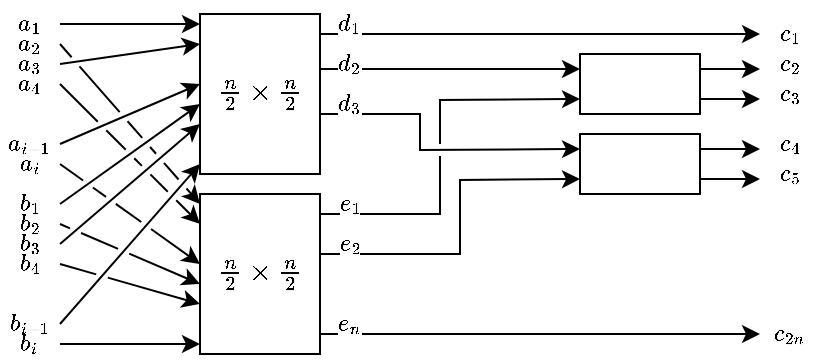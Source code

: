 <mxfile version="17.4.0" type="device"><diagram id="AXU2vS69bNFN8YyILP7C" name="Page-1"><mxGraphModel dx="711" dy="355" grid="1" gridSize="10" guides="1" tooltips="1" connect="1" arrows="1" fold="1" page="1" pageScale="1" pageWidth="827" pageHeight="1169" math="1" shadow="0"><root><mxCell id="0"/><mxCell id="1" parent="0"/><mxCell id="QBhUwlZUuIag10NMgBeO-1" value="\(\frac{n}{2} \times \frac{n}{2}\)" style="rounded=0;whiteSpace=wrap;html=1;direction=south;" parent="1" vertex="1"><mxGeometry x="200" y="40" width="60" height="80" as="geometry"/></mxCell><mxCell id="QBhUwlZUuIag10NMgBeO-7" value="&lt;div style=&quot;font-size: 10px;&quot;&gt;\(a_1\)&lt;/div&gt;" style="text;html=1;strokeColor=none;fillColor=none;align=center;verticalAlign=middle;whiteSpace=wrap;rounded=0;labelBackgroundColor=none;fontSize=10;" parent="1" vertex="1"><mxGeometry x="100" y="40" width="30" height="10" as="geometry"/></mxCell><mxCell id="QBhUwlZUuIag10NMgBeO-13" value="&lt;div style=&quot;font-size: 10px&quot;&gt;\(a_2\)&lt;/div&gt;" style="text;html=1;strokeColor=none;fillColor=none;align=center;verticalAlign=middle;whiteSpace=wrap;rounded=0;labelBackgroundColor=none;fontSize=10;" parent="1" vertex="1"><mxGeometry x="100" y="50" width="30" height="10" as="geometry"/></mxCell><mxCell id="QBhUwlZUuIag10NMgBeO-14" value="&lt;div style=&quot;font-size: 10px&quot;&gt;\(a_3\)&lt;/div&gt;" style="text;html=1;strokeColor=none;fillColor=none;align=center;verticalAlign=middle;whiteSpace=wrap;rounded=0;labelBackgroundColor=none;fontSize=10;" parent="1" vertex="1"><mxGeometry x="100" y="60" width="30" height="10" as="geometry"/></mxCell><mxCell id="QBhUwlZUuIag10NMgBeO-15" value="&lt;div style=&quot;font-size: 10px&quot;&gt;\(a_4\)&lt;/div&gt;" style="text;html=1;strokeColor=none;fillColor=none;align=center;verticalAlign=middle;whiteSpace=wrap;rounded=0;labelBackgroundColor=none;fontSize=10;" parent="1" vertex="1"><mxGeometry x="100" y="70" width="30" height="10" as="geometry"/></mxCell><mxCell id="QBhUwlZUuIag10NMgBeO-16" value="&lt;div style=&quot;font-size: 10px&quot;&gt;\(a_{i-1}\)&lt;/div&gt;" style="text;html=1;strokeColor=none;fillColor=none;align=center;verticalAlign=middle;whiteSpace=wrap;rounded=0;labelBackgroundColor=none;fontSize=10;" parent="1" vertex="1"><mxGeometry x="100" y="100" width="30" height="10" as="geometry"/></mxCell><mxCell id="QBhUwlZUuIag10NMgBeO-18" value="&lt;div style=&quot;font-size: 10px&quot;&gt;\(a_i\)&lt;/div&gt;" style="text;html=1;strokeColor=none;fillColor=none;align=center;verticalAlign=middle;whiteSpace=wrap;rounded=0;labelBackgroundColor=none;fontSize=10;" parent="1" vertex="1"><mxGeometry x="100" y="110" width="30" height="10" as="geometry"/></mxCell><mxCell id="QBhUwlZUuIag10NMgBeO-19" value="&lt;div style=&quot;font-size: 10px&quot;&gt;\(b_1\)&lt;/div&gt;" style="text;html=1;strokeColor=none;fillColor=none;align=center;verticalAlign=middle;whiteSpace=wrap;rounded=0;labelBackgroundColor=none;fontSize=10;" parent="1" vertex="1"><mxGeometry x="100" y="130" width="30" height="10" as="geometry"/></mxCell><mxCell id="QBhUwlZUuIag10NMgBeO-20" value="&lt;div style=&quot;font-size: 10px&quot;&gt;\(b_2\)&lt;/div&gt;" style="text;html=1;strokeColor=none;fillColor=none;align=center;verticalAlign=middle;whiteSpace=wrap;rounded=0;labelBackgroundColor=none;fontSize=10;" parent="1" vertex="1"><mxGeometry x="100" y="140" width="30" height="10" as="geometry"/></mxCell><mxCell id="QBhUwlZUuIag10NMgBeO-21" value="&lt;div style=&quot;font-size: 10px&quot;&gt;\(b_3\)&lt;/div&gt;" style="text;html=1;strokeColor=none;fillColor=none;align=center;verticalAlign=middle;whiteSpace=wrap;rounded=0;labelBackgroundColor=none;fontSize=10;" parent="1" vertex="1"><mxGeometry x="100" y="150" width="30" height="10" as="geometry"/></mxCell><mxCell id="QBhUwlZUuIag10NMgBeO-22" value="&lt;div style=&quot;font-size: 10px&quot;&gt;\(b_4\)&lt;/div&gt;" style="text;html=1;strokeColor=none;fillColor=none;align=center;verticalAlign=middle;whiteSpace=wrap;rounded=0;labelBackgroundColor=none;fontSize=10;" parent="1" vertex="1"><mxGeometry x="100" y="160" width="30" height="10" as="geometry"/></mxCell><mxCell id="QBhUwlZUuIag10NMgBeO-23" value="&lt;div style=&quot;font-size: 10px&quot;&gt;\(b_{i-1}\)&lt;/div&gt;" style="text;html=1;strokeColor=none;fillColor=none;align=center;verticalAlign=middle;whiteSpace=wrap;rounded=0;labelBackgroundColor=none;fontSize=10;" parent="1" vertex="1"><mxGeometry x="100" y="190" width="30" height="10" as="geometry"/></mxCell><mxCell id="QBhUwlZUuIag10NMgBeO-24" value="&lt;div style=&quot;font-size: 10px&quot;&gt;\(b_i\)&lt;/div&gt;" style="text;html=1;strokeColor=none;fillColor=none;align=center;verticalAlign=middle;whiteSpace=wrap;rounded=0;labelBackgroundColor=none;fontSize=10;" parent="1" vertex="1"><mxGeometry x="100" y="200" width="30" height="10" as="geometry"/></mxCell><mxCell id="QBhUwlZUuIag10NMgBeO-25" value="" style="endArrow=classic;html=1;rounded=0;fontSize=10;exitX=1;exitY=0.5;exitDx=0;exitDy=0;" parent="1" source="QBhUwlZUuIag10NMgBeO-7" edge="1"><mxGeometry width="50" height="50" relative="1" as="geometry"><mxPoint x="140" y="40" as="sourcePoint"/><mxPoint x="200" y="45" as="targetPoint"/></mxGeometry></mxCell><mxCell id="QBhUwlZUuIag10NMgBeO-27" value="" style="endArrow=classic;html=1;rounded=0;fontSize=10;exitX=1;exitY=0.5;exitDx=0;exitDy=0;" parent="1" source="QBhUwlZUuIag10NMgBeO-14" edge="1"><mxGeometry width="50" height="50" relative="1" as="geometry"><mxPoint x="150" y="65" as="sourcePoint"/><mxPoint x="200" y="55" as="targetPoint"/></mxGeometry></mxCell><mxCell id="QBhUwlZUuIag10NMgBeO-29" value="" style="endArrow=classic;html=1;rounded=0;fontSize=10;exitX=1;exitY=0.5;exitDx=0;exitDy=0;" parent="1" source="QBhUwlZUuIag10NMgBeO-16" edge="1"><mxGeometry width="50" height="50" relative="1" as="geometry"><mxPoint x="140" y="75" as="sourcePoint"/><mxPoint x="200" y="75" as="targetPoint"/></mxGeometry></mxCell><mxCell id="QBhUwlZUuIag10NMgBeO-30" value="" style="endArrow=classic;html=1;rounded=0;fontSize=10;exitX=1;exitY=0.5;exitDx=0;exitDy=0;" parent="1" source="QBhUwlZUuIag10NMgBeO-19" edge="1"><mxGeometry width="50" height="50" relative="1" as="geometry"><mxPoint x="140" y="105" as="sourcePoint"/><mxPoint x="200" y="85" as="targetPoint"/></mxGeometry></mxCell><mxCell id="QBhUwlZUuIag10NMgBeO-31" value="" style="endArrow=classic;html=1;rounded=0;fontSize=10;exitX=1;exitY=0.5;exitDx=0;exitDy=0;" parent="1" source="QBhUwlZUuIag10NMgBeO-21" edge="1"><mxGeometry width="50" height="50" relative="1" as="geometry"><mxPoint x="150" y="115" as="sourcePoint"/><mxPoint x="200" y="95" as="targetPoint"/></mxGeometry></mxCell><mxCell id="QBhUwlZUuIag10NMgBeO-32" value="" style="endArrow=classic;html=1;rounded=0;fontSize=10;exitX=1;exitY=0.5;exitDx=0;exitDy=0;" parent="1" source="QBhUwlZUuIag10NMgBeO-23" edge="1"><mxGeometry width="50" height="50" relative="1" as="geometry"><mxPoint x="160" y="125" as="sourcePoint"/><mxPoint x="200" y="115" as="targetPoint"/></mxGeometry></mxCell><mxCell id="QBhUwlZUuIag10NMgBeO-33" value="\(\frac{n}{2} \times \frac{n}{2}\)" style="rounded=0;whiteSpace=wrap;html=1;direction=south;" parent="1" vertex="1"><mxGeometry x="200" y="130" width="60" height="80" as="geometry"/></mxCell><mxCell id="QBhUwlZUuIag10NMgBeO-34" value="" style="endArrow=classic;html=1;rounded=0;fontSize=10;exitX=1;exitY=0.5;exitDx=0;exitDy=0;jumpStyle=gap;" parent="1" source="QBhUwlZUuIag10NMgBeO-13" edge="1"><mxGeometry width="50" height="50" relative="1" as="geometry"><mxPoint x="140" y="75" as="sourcePoint"/><mxPoint x="200" y="135" as="targetPoint"/></mxGeometry></mxCell><mxCell id="QBhUwlZUuIag10NMgBeO-35" value="" style="endArrow=classic;html=1;rounded=0;fontSize=10;exitX=1;exitY=0.5;exitDx=0;exitDy=0;jumpStyle=gap;" parent="1" source="QBhUwlZUuIag10NMgBeO-15" edge="1"><mxGeometry width="50" height="50" relative="1" as="geometry"><mxPoint x="140" y="65" as="sourcePoint"/><mxPoint x="200" y="145" as="targetPoint"/></mxGeometry></mxCell><mxCell id="QBhUwlZUuIag10NMgBeO-36" value="" style="endArrow=classic;html=1;rounded=0;fontSize=10;exitX=1;exitY=0.5;exitDx=0;exitDy=0;jumpStyle=gap;" parent="1" source="QBhUwlZUuIag10NMgBeO-18" edge="1"><mxGeometry width="50" height="50" relative="1" as="geometry"><mxPoint x="140" y="85" as="sourcePoint"/><mxPoint x="200" y="165" as="targetPoint"/></mxGeometry></mxCell><mxCell id="QBhUwlZUuIag10NMgBeO-38" value="" style="endArrow=classic;html=1;rounded=0;fontSize=10;exitX=1;exitY=0.5;exitDx=0;exitDy=0;jumpStyle=gap;" parent="1" source="QBhUwlZUuIag10NMgBeO-20" edge="1"><mxGeometry width="50" height="50" relative="1" as="geometry"><mxPoint x="150" y="210" as="sourcePoint"/><mxPoint x="200" y="175" as="targetPoint"/></mxGeometry></mxCell><mxCell id="QBhUwlZUuIag10NMgBeO-39" value="" style="endArrow=classic;html=1;rounded=0;fontSize=10;exitX=1;exitY=0.5;exitDx=0;exitDy=0;jumpStyle=gap;" parent="1" source="QBhUwlZUuIag10NMgBeO-22" edge="1"><mxGeometry width="50" height="50" relative="1" as="geometry"><mxPoint x="140" y="155" as="sourcePoint"/><mxPoint x="200" y="185" as="targetPoint"/></mxGeometry></mxCell><mxCell id="QBhUwlZUuIag10NMgBeO-40" value="" style="endArrow=classic;html=1;rounded=0;fontSize=10;exitX=1;exitY=0.5;exitDx=0;exitDy=0;jumpStyle=gap;" parent="1" source="QBhUwlZUuIag10NMgBeO-24" edge="1"><mxGeometry width="50" height="50" relative="1" as="geometry"><mxPoint x="150" y="165" as="sourcePoint"/><mxPoint x="200" y="205" as="targetPoint"/></mxGeometry></mxCell><mxCell id="QBhUwlZUuIag10NMgBeO-41" value="" style="group;labelBackgroundColor=none;fontSize=10;" parent="1" vertex="1" connectable="0"><mxGeometry x="360" y="60" width="120" height="30" as="geometry"/></mxCell><mxCell id="QBhUwlZUuIag10NMgBeO-42" value="" style="rounded=0;whiteSpace=wrap;html=1;labelBackgroundColor=none;fontSize=10;" parent="QBhUwlZUuIag10NMgBeO-41" vertex="1"><mxGeometry x="30" width="60" height="30" as="geometry"/></mxCell><mxCell id="QBhUwlZUuIag10NMgBeO-45" value="" style="endArrow=classic;html=1;rounded=0;exitX=1;exitY=0.25;exitDx=0;exitDy=0;fontSize=10;jumpStyle=gap;endFill=1;" parent="QBhUwlZUuIag10NMgBeO-41" source="QBhUwlZUuIag10NMgBeO-42" edge="1"><mxGeometry width="50" height="50" relative="1" as="geometry"><mxPoint x="195" y="40" as="sourcePoint"/><mxPoint x="120" y="7.5" as="targetPoint"/></mxGeometry></mxCell><mxCell id="QBhUwlZUuIag10NMgBeO-46" value="" style="endArrow=classic;html=1;rounded=0;exitX=1;exitY=0.75;exitDx=0;exitDy=0;fontSize=10;jumpStyle=gap;endFill=1;" parent="QBhUwlZUuIag10NMgBeO-41" source="QBhUwlZUuIag10NMgBeO-42" edge="1"><mxGeometry width="50" height="50" relative="1" as="geometry"><mxPoint x="105" y="75" as="sourcePoint"/><mxPoint x="120" y="22.5" as="targetPoint"/></mxGeometry></mxCell><mxCell id="QBhUwlZUuIag10NMgBeO-48" value="" style="group;labelBackgroundColor=none;fontSize=10;" parent="1" vertex="1" connectable="0"><mxGeometry x="360" y="100" width="120" height="30" as="geometry"/></mxCell><mxCell id="QBhUwlZUuIag10NMgBeO-49" value="" style="rounded=0;whiteSpace=wrap;html=1;labelBackgroundColor=none;fontSize=10;" parent="QBhUwlZUuIag10NMgBeO-48" vertex="1"><mxGeometry x="30" width="60" height="30" as="geometry"/></mxCell><mxCell id="QBhUwlZUuIag10NMgBeO-52" value="" style="endArrow=classic;html=1;rounded=0;exitX=1;exitY=0.25;exitDx=0;exitDy=0;fontSize=10;jumpStyle=gap;endFill=1;" parent="QBhUwlZUuIag10NMgBeO-48" source="QBhUwlZUuIag10NMgBeO-49" edge="1"><mxGeometry width="50" height="50" relative="1" as="geometry"><mxPoint x="195" y="40" as="sourcePoint"/><mxPoint x="120" y="7.5" as="targetPoint"/></mxGeometry></mxCell><mxCell id="QBhUwlZUuIag10NMgBeO-53" value="" style="endArrow=classic;html=1;rounded=0;exitX=1;exitY=0.75;exitDx=0;exitDy=0;fontSize=10;jumpStyle=gap;endFill=1;" parent="QBhUwlZUuIag10NMgBeO-48" source="QBhUwlZUuIag10NMgBeO-49" edge="1"><mxGeometry width="50" height="50" relative="1" as="geometry"><mxPoint x="105" y="75" as="sourcePoint"/><mxPoint x="120" y="22.5" as="targetPoint"/></mxGeometry></mxCell><mxCell id="QBhUwlZUuIag10NMgBeO-55" value="" style="endArrow=classic;html=1;rounded=0;fontSize=10;jumpStyle=gap;" parent="1" edge="1"><mxGeometry width="50" height="50" relative="1" as="geometry"><mxPoint x="260" y="50" as="sourcePoint"/><mxPoint x="480" y="50" as="targetPoint"/></mxGeometry></mxCell><mxCell id="QBhUwlZUuIag10NMgBeO-58" value="" style="endArrow=classic;html=1;rounded=0;fontSize=10;jumpStyle=gap;entryX=0;entryY=0.25;entryDx=0;entryDy=0;exitX=0;exitY=0.75;exitDx=0;exitDy=0;" parent="1" target="QBhUwlZUuIag10NMgBeO-42" edge="1" source="QBhUwlZUuIag10NMgBeO-11"><mxGeometry width="50" height="50" relative="1" as="geometry"><mxPoint x="260" y="70" as="sourcePoint"/><mxPoint x="480" y="60" as="targetPoint"/><Array as="points"/></mxGeometry></mxCell><mxCell id="QBhUwlZUuIag10NMgBeO-59" value="" style="endArrow=classic;html=1;rounded=0;fontSize=10;jumpStyle=gap;entryX=0;entryY=0.25;entryDx=0;entryDy=0;" parent="1" target="QBhUwlZUuIag10NMgBeO-49" edge="1"><mxGeometry width="50" height="50" relative="1" as="geometry"><mxPoint x="260" y="90" as="sourcePoint"/><mxPoint x="400" y="107.5" as="targetPoint"/><Array as="points"><mxPoint x="310" y="90"/><mxPoint x="310" y="108"/></Array></mxGeometry></mxCell><mxCell id="QBhUwlZUuIag10NMgBeO-2" value="" style="endArrow=classic;html=1;rounded=0;fontSize=10;jumpStyle=gap;" edge="1" parent="1"><mxGeometry width="50" height="50" relative="1" as="geometry"><mxPoint x="260" y="200" as="sourcePoint"/><mxPoint x="480" y="200" as="targetPoint"/></mxGeometry></mxCell><mxCell id="QBhUwlZUuIag10NMgBeO-3" value="" style="endArrow=classic;html=1;rounded=0;fontSize=10;jumpStyle=gap;entryX=0;entryY=0.75;entryDx=0;entryDy=0;" edge="1" parent="1" target="QBhUwlZUuIag10NMgBeO-42"><mxGeometry width="50" height="50" relative="1" as="geometry"><mxPoint x="260" y="140" as="sourcePoint"/><mxPoint x="320" y="80" as="targetPoint"/><Array as="points"><mxPoint x="320" y="140"/><mxPoint x="320" y="83"/></Array></mxGeometry></mxCell><mxCell id="QBhUwlZUuIag10NMgBeO-4" value="" style="endArrow=classic;html=1;rounded=0;fontSize=10;jumpStyle=gap;entryX=0;entryY=0.75;entryDx=0;entryDy=0;" edge="1" parent="1" target="QBhUwlZUuIag10NMgBeO-49"><mxGeometry width="50" height="50" relative="1" as="geometry"><mxPoint x="260" y="160" as="sourcePoint"/><mxPoint x="500" y="150" as="targetPoint"/><Array as="points"><mxPoint x="330" y="160"/><mxPoint x="330" y="123"/></Array></mxGeometry></mxCell><mxCell id="QBhUwlZUuIag10NMgBeO-9" value="&lt;div style=&quot;font-size: 10px&quot;&gt;\(d_1\)&lt;/div&gt;" style="text;html=1;strokeColor=none;fillColor=none;align=center;verticalAlign=middle;whiteSpace=wrap;rounded=0;labelBackgroundColor=default;fontSize=10;" vertex="1" parent="1"><mxGeometry x="260" y="40" width="30" height="10" as="geometry"/></mxCell><mxCell id="QBhUwlZUuIag10NMgBeO-11" value="&lt;div style=&quot;font-size: 10px&quot;&gt;\(d_2\)&lt;/div&gt;" style="text;html=1;strokeColor=none;fillColor=none;align=center;verticalAlign=middle;whiteSpace=wrap;rounded=0;labelBackgroundColor=default;fontSize=10;" vertex="1" parent="1"><mxGeometry x="260" y="60" width="30" height="10" as="geometry"/></mxCell><mxCell id="QBhUwlZUuIag10NMgBeO-12" value="&lt;div style=&quot;font-size: 10px&quot;&gt;\(d_3\)&lt;/div&gt;" style="text;html=1;strokeColor=none;fillColor=none;align=center;verticalAlign=middle;whiteSpace=wrap;rounded=0;labelBackgroundColor=default;fontSize=10;" vertex="1" parent="1"><mxGeometry x="260" y="80" width="30" height="10" as="geometry"/></mxCell><mxCell id="QBhUwlZUuIag10NMgBeO-37" value="&lt;div style=&quot;font-size: 10px&quot;&gt;\(e_1\)&lt;/div&gt;" style="text;html=1;strokeColor=none;fillColor=none;align=center;verticalAlign=middle;whiteSpace=wrap;rounded=0;labelBackgroundColor=default;fontSize=10;" vertex="1" parent="1"><mxGeometry x="260" y="130" width="30" height="10" as="geometry"/></mxCell><mxCell id="QBhUwlZUuIag10NMgBeO-43" value="&lt;div style=&quot;font-size: 10px&quot;&gt;\(e_2\)&lt;/div&gt;" style="text;html=1;strokeColor=none;fillColor=none;align=center;verticalAlign=middle;whiteSpace=wrap;rounded=0;labelBackgroundColor=default;fontSize=10;" vertex="1" parent="1"><mxGeometry x="260" y="150" width="30" height="10" as="geometry"/></mxCell><mxCell id="QBhUwlZUuIag10NMgBeO-44" value="&lt;div style=&quot;font-size: 10px&quot;&gt;\(e_n\)&lt;/div&gt;" style="text;html=1;strokeColor=none;fillColor=none;align=center;verticalAlign=middle;whiteSpace=wrap;rounded=0;labelBackgroundColor=default;fontSize=10;" vertex="1" parent="1"><mxGeometry x="260" y="190" width="30" height="10" as="geometry"/></mxCell><mxCell id="QBhUwlZUuIag10NMgBeO-56" value="&lt;div style=&quot;font-size: 10px&quot;&gt;\(c_1\)&lt;/div&gt;" style="text;html=1;strokeColor=none;fillColor=none;align=center;verticalAlign=middle;whiteSpace=wrap;rounded=0;labelBackgroundColor=default;fontSize=10;" vertex="1" parent="1"><mxGeometry x="480" y="45" width="30" height="10" as="geometry"/></mxCell><mxCell id="QBhUwlZUuIag10NMgBeO-57" value="&lt;div style=&quot;font-size: 10px&quot;&gt;\(c_2\)&lt;/div&gt;" style="text;html=1;strokeColor=none;fillColor=none;align=center;verticalAlign=middle;whiteSpace=wrap;rounded=0;labelBackgroundColor=default;fontSize=10;" vertex="1" parent="1"><mxGeometry x="480" y="60" width="30" height="10" as="geometry"/></mxCell><mxCell id="QBhUwlZUuIag10NMgBeO-60" value="&lt;div style=&quot;font-size: 10px&quot;&gt;\(c_3\)&lt;/div&gt;" style="text;html=1;strokeColor=none;fillColor=none;align=center;verticalAlign=middle;whiteSpace=wrap;rounded=0;labelBackgroundColor=default;fontSize=10;" vertex="1" parent="1"><mxGeometry x="480" y="75" width="30" height="10" as="geometry"/></mxCell><mxCell id="QBhUwlZUuIag10NMgBeO-61" value="&lt;div style=&quot;font-size: 10px&quot;&gt;\(c_4\)&lt;/div&gt;" style="text;html=1;strokeColor=none;fillColor=none;align=center;verticalAlign=middle;whiteSpace=wrap;rounded=0;labelBackgroundColor=default;fontSize=10;" vertex="1" parent="1"><mxGeometry x="480" y="100" width="30" height="10" as="geometry"/></mxCell><mxCell id="QBhUwlZUuIag10NMgBeO-62" value="&lt;div style=&quot;font-size: 10px&quot;&gt;\(c_5\)&lt;/div&gt;" style="text;html=1;strokeColor=none;fillColor=none;align=center;verticalAlign=middle;whiteSpace=wrap;rounded=0;labelBackgroundColor=default;fontSize=10;" vertex="1" parent="1"><mxGeometry x="480" y="115" width="30" height="10" as="geometry"/></mxCell><mxCell id="QBhUwlZUuIag10NMgBeO-63" value="&lt;div style=&quot;font-size: 10px&quot;&gt;\(c_{2n}\)&lt;/div&gt;" style="text;html=1;strokeColor=none;fillColor=none;align=center;verticalAlign=middle;whiteSpace=wrap;rounded=0;labelBackgroundColor=default;fontSize=10;" vertex="1" parent="1"><mxGeometry x="480" y="195" width="30" height="10" as="geometry"/></mxCell></root></mxGraphModel></diagram></mxfile>